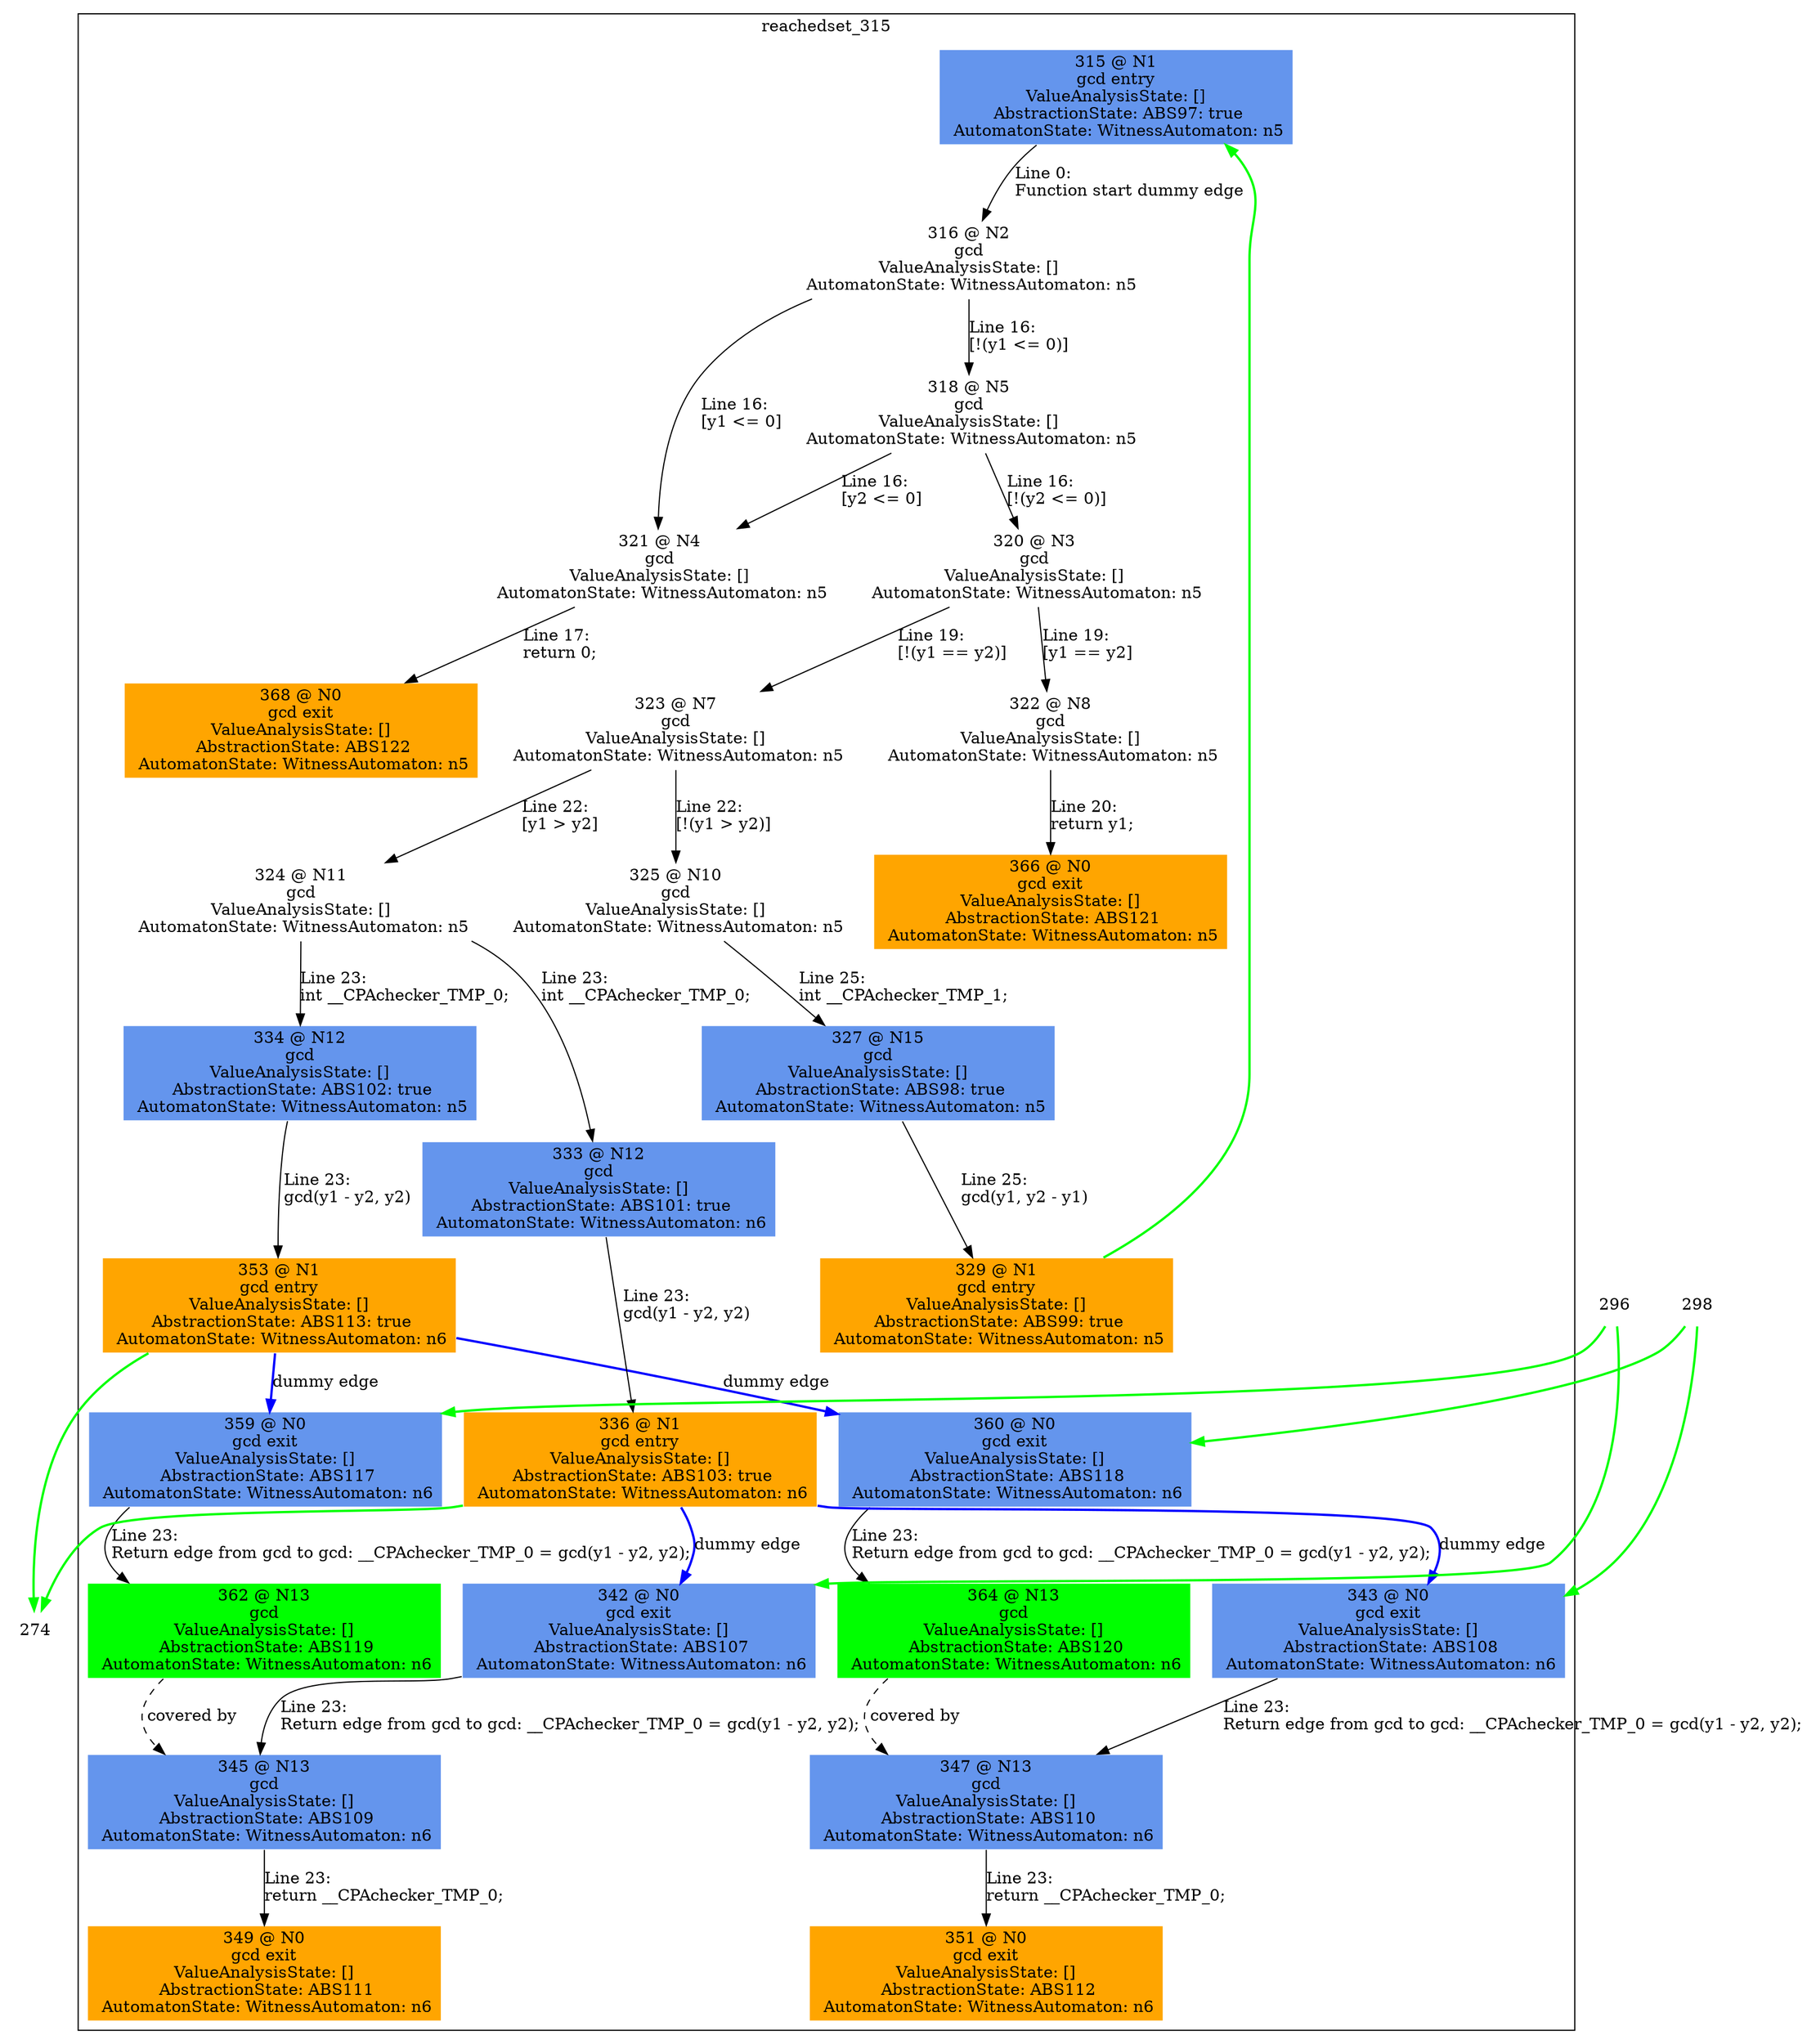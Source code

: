 digraph ARG {
node [style="filled" shape="box" color="white"]
subgraph cluster_315 {
label="reachedset_315"
315 [fillcolor="cornflowerblue" label="315 @ N1\ngcd entry\nValueAnalysisState: []\n AbstractionState: ABS97: true\n AutomatonState: WitnessAutomaton: n5\n" id="315"]
316 [label="316 @ N2\ngcd\nValueAnalysisState: []\n AutomatonState: WitnessAutomaton: n5\n" id="316"]
321 [label="321 @ N4\ngcd\nValueAnalysisState: []\n AutomatonState: WitnessAutomaton: n5\n" id="321"]
368 [fillcolor="orange" label="368 @ N0\ngcd exit\nValueAnalysisState: []\n AbstractionState: ABS122\n AutomatonState: WitnessAutomaton: n5\n" id="368"]
318 [label="318 @ N5\ngcd\nValueAnalysisState: []\n AutomatonState: WitnessAutomaton: n5\n" id="318"]
320 [label="320 @ N3\ngcd\nValueAnalysisState: []\n AutomatonState: WitnessAutomaton: n5\n" id="320"]
323 [label="323 @ N7\ngcd\nValueAnalysisState: []\n AutomatonState: WitnessAutomaton: n5\n" id="323"]
325 [label="325 @ N10\ngcd\nValueAnalysisState: []\n AutomatonState: WitnessAutomaton: n5\n" id="325"]
327 [fillcolor="cornflowerblue" label="327 @ N15\ngcd\nValueAnalysisState: []\n AbstractionState: ABS98: true\n AutomatonState: WitnessAutomaton: n5\n" id="327"]
329 [fillcolor="orange" label="329 @ N1\ngcd entry\nValueAnalysisState: []\n AbstractionState: ABS99: true\n AutomatonState: WitnessAutomaton: n5\n" id="329"]
324 [label="324 @ N11\ngcd\nValueAnalysisState: []\n AutomatonState: WitnessAutomaton: n5\n" id="324"]
334 [fillcolor="cornflowerblue" label="334 @ N12\ngcd\nValueAnalysisState: []\n AbstractionState: ABS102: true\n AutomatonState: WitnessAutomaton: n5\n" id="334"]
353 [fillcolor="orange" label="353 @ N1\ngcd entry\nValueAnalysisState: []\n AbstractionState: ABS113: true\n AutomatonState: WitnessAutomaton: n6\n" id="353"]
360 [fillcolor="cornflowerblue" label="360 @ N0\ngcd exit\nValueAnalysisState: []\n AbstractionState: ABS118\n AutomatonState: WitnessAutomaton: n6\n" id="360"]
364 [fillcolor="green" label="364 @ N13\ngcd\nValueAnalysisState: []\n AbstractionState: ABS120\n AutomatonState: WitnessAutomaton: n6\n" id="364"]
359 [fillcolor="cornflowerblue" label="359 @ N0\ngcd exit\nValueAnalysisState: []\n AbstractionState: ABS117\n AutomatonState: WitnessAutomaton: n6\n" id="359"]
362 [fillcolor="green" label="362 @ N13\ngcd\nValueAnalysisState: []\n AbstractionState: ABS119\n AutomatonState: WitnessAutomaton: n6\n" id="362"]
333 [fillcolor="cornflowerblue" label="333 @ N12\ngcd\nValueAnalysisState: []\n AbstractionState: ABS101: true\n AutomatonState: WitnessAutomaton: n6\n" id="333"]
336 [fillcolor="orange" label="336 @ N1\ngcd entry\nValueAnalysisState: []\n AbstractionState: ABS103: true\n AutomatonState: WitnessAutomaton: n6\n" id="336"]
343 [fillcolor="cornflowerblue" label="343 @ N0\ngcd exit\nValueAnalysisState: []\n AbstractionState: ABS108\n AutomatonState: WitnessAutomaton: n6\n" id="343"]
347 [fillcolor="cornflowerblue" label="347 @ N13\ngcd\nValueAnalysisState: []\n AbstractionState: ABS110\n AutomatonState: WitnessAutomaton: n6\n" id="347"]
351 [fillcolor="orange" label="351 @ N0\ngcd exit\nValueAnalysisState: []\n AbstractionState: ABS112\n AutomatonState: WitnessAutomaton: n6\n" id="351"]
342 [fillcolor="cornflowerblue" label="342 @ N0\ngcd exit\nValueAnalysisState: []\n AbstractionState: ABS107\n AutomatonState: WitnessAutomaton: n6\n" id="342"]
345 [fillcolor="cornflowerblue" label="345 @ N13\ngcd\nValueAnalysisState: []\n AbstractionState: ABS109\n AutomatonState: WitnessAutomaton: n6\n" id="345"]
349 [fillcolor="orange" label="349 @ N0\ngcd exit\nValueAnalysisState: []\n AbstractionState: ABS111\n AutomatonState: WitnessAutomaton: n6\n" id="349"]
322 [label="322 @ N8\ngcd\nValueAnalysisState: []\n AutomatonState: WitnessAutomaton: n5\n" id="322"]
366 [fillcolor="orange" label="366 @ N0\ngcd exit\nValueAnalysisState: []\n AbstractionState: ABS121\n AutomatonState: WitnessAutomaton: n5\n" id="366"]
315 -> 316 [label="Line 0: \lFunction start dummy edge\l" id="315 -> 316"]
316 -> 318 [label="Line 16: \l[!(y1 <= 0)]\l" id="316 -> 318"]
316 -> 321 [label="Line 16: \l[y1 <= 0]\l" id="316 -> 321"]
321 -> 368 [label="Line 17: \lreturn 0;\l" id="321 -> 368"]
318 -> 320 [label="Line 16: \l[!(y2 <= 0)]\l" id="318 -> 320"]
318 -> 321 [label="Line 16: \l[y2 <= 0]\l" id="318 -> 321"]
320 -> 322 [label="Line 19: \l[y1 == y2]\l" id="320 -> 322"]
320 -> 323 [label="Line 19: \l[!(y1 == y2)]\l" id="320 -> 323"]
323 -> 324 [label="Line 22: \l[y1 > y2]\l" id="323 -> 324"]
323 -> 325 [label="Line 22: \l[!(y1 > y2)]\l" id="323 -> 325"]
325 -> 327 [label="Line 25: \lint __CPAchecker_TMP_1;\l" id="325 -> 327"]
327 -> 329 [label="Line 25: \lgcd(y1, y2 - y1)\l" id="327 -> 329"]
324 -> 333 [label="Line 23: \lint __CPAchecker_TMP_0;\l" id="324 -> 333"]
324 -> 334 [label="Line 23: \lint __CPAchecker_TMP_0;\l" id="324 -> 334"]
334 -> 353 [label="Line 23: \lgcd(y1 - y2, y2)\l" id="334 -> 353"]
353 -> 359 [style="bold" color="blue" label="dummy edge" id="353 -> 359"]
353 -> 360 [style="bold" color="blue" label="dummy edge" id="353 -> 360"]
360 -> 364 [label="Line 23: \lReturn edge from gcd to gcd: __CPAchecker_TMP_0 = gcd(y1 - y2, y2);\l" id="360 -> 364"]
359 -> 362 [label="Line 23: \lReturn edge from gcd to gcd: __CPAchecker_TMP_0 = gcd(y1 - y2, y2);\l" id="359 -> 362"]
333 -> 336 [label="Line 23: \lgcd(y1 - y2, y2)\l" id="333 -> 336"]
336 -> 342 [style="bold" color="blue" label="dummy edge" id="336 -> 342"]
336 -> 343 [style="bold" color="blue" label="dummy edge" id="336 -> 343"]
343 -> 347 [label="Line 23: \lReturn edge from gcd to gcd: __CPAchecker_TMP_0 = gcd(y1 - y2, y2);\l" id="343 -> 347"]
364 -> 347 [style="dashed" weight="0" label="covered by"]
347 -> 351 [label="Line 23: \lreturn __CPAchecker_TMP_0;\l" id="347 -> 351"]
342 -> 345 [label="Line 23: \lReturn edge from gcd to gcd: __CPAchecker_TMP_0 = gcd(y1 - y2, y2);\l" id="342 -> 345"]
362 -> 345 [style="dashed" weight="0" label="covered by"]
345 -> 349 [label="Line 23: \lreturn __CPAchecker_TMP_0;\l" id="345 -> 349"]
322 -> 366 [label="Line 20: \lreturn y1;\l" id="322 -> 366"]
}
336 -> 274 [color=green style=bold]
329 -> 315 [color=green style=bold]
298 -> 343 [color=green style=bold]
298 -> 360 [color=green style=bold]
296 -> 359 [color=green style=bold]
296 -> 342 [color=green style=bold]
353 -> 274 [color=green style=bold]
}
